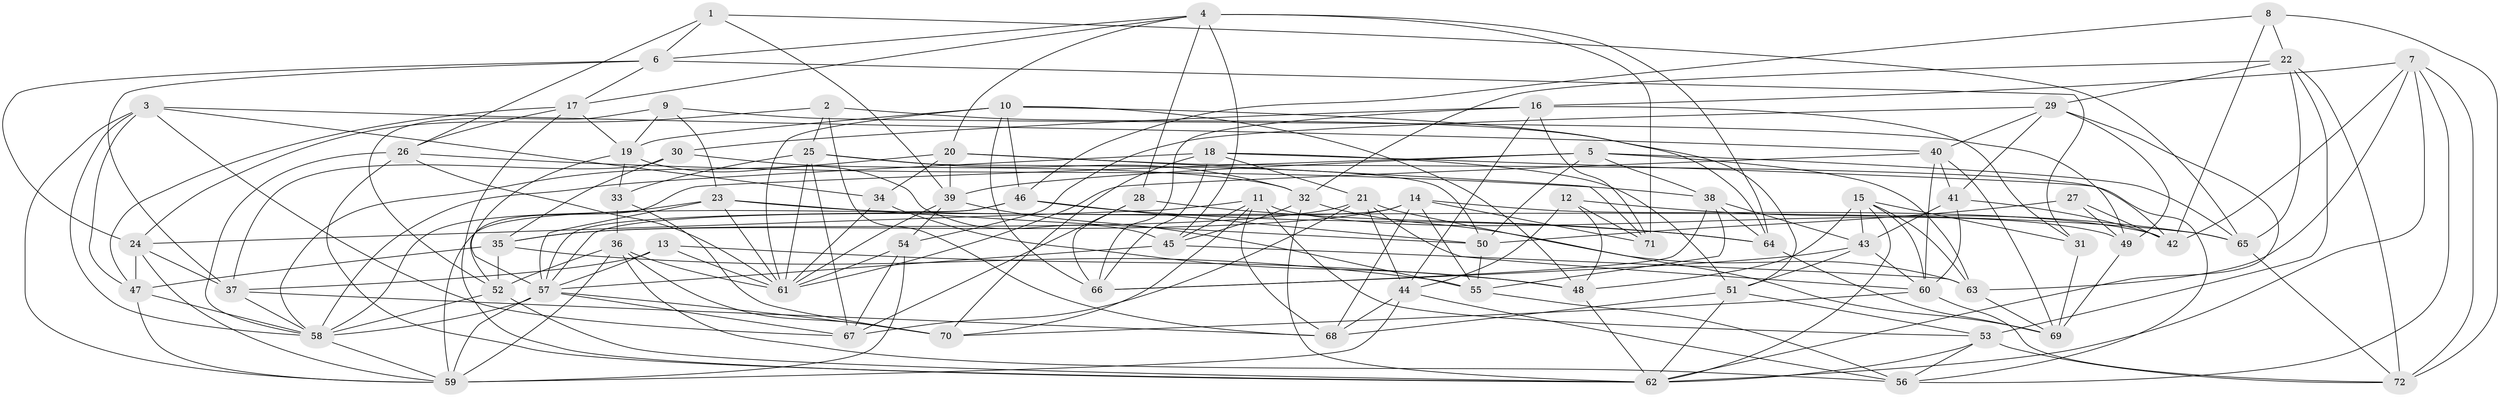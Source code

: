 // original degree distribution, {4: 1.0}
// Generated by graph-tools (version 1.1) at 2025/26/03/09/25 03:26:52]
// undirected, 72 vertices, 212 edges
graph export_dot {
graph [start="1"]
  node [color=gray90,style=filled];
  1;
  2;
  3;
  4;
  5;
  6;
  7;
  8;
  9;
  10;
  11;
  12;
  13;
  14;
  15;
  16;
  17;
  18;
  19;
  20;
  21;
  22;
  23;
  24;
  25;
  26;
  27;
  28;
  29;
  30;
  31;
  32;
  33;
  34;
  35;
  36;
  37;
  38;
  39;
  40;
  41;
  42;
  43;
  44;
  45;
  46;
  47;
  48;
  49;
  50;
  51;
  52;
  53;
  54;
  55;
  56;
  57;
  58;
  59;
  60;
  61;
  62;
  63;
  64;
  65;
  66;
  67;
  68;
  69;
  70;
  71;
  72;
  1 -- 6 [weight=1.0];
  1 -- 26 [weight=1.0];
  1 -- 39 [weight=1.0];
  1 -- 65 [weight=1.0];
  2 -- 24 [weight=1.0];
  2 -- 25 [weight=1.0];
  2 -- 51 [weight=1.0];
  2 -- 68 [weight=1.0];
  3 -- 34 [weight=1.0];
  3 -- 40 [weight=1.0];
  3 -- 47 [weight=1.0];
  3 -- 58 [weight=1.0];
  3 -- 59 [weight=1.0];
  3 -- 67 [weight=1.0];
  4 -- 6 [weight=1.0];
  4 -- 17 [weight=1.0];
  4 -- 20 [weight=1.0];
  4 -- 28 [weight=1.0];
  4 -- 45 [weight=1.0];
  4 -- 64 [weight=1.0];
  4 -- 71 [weight=2.0];
  5 -- 38 [weight=1.0];
  5 -- 39 [weight=1.0];
  5 -- 50 [weight=1.0];
  5 -- 52 [weight=1.0];
  5 -- 63 [weight=1.0];
  5 -- 65 [weight=1.0];
  6 -- 17 [weight=1.0];
  6 -- 24 [weight=1.0];
  6 -- 31 [weight=1.0];
  6 -- 37 [weight=1.0];
  7 -- 16 [weight=1.0];
  7 -- 42 [weight=1.0];
  7 -- 56 [weight=1.0];
  7 -- 62 [weight=1.0];
  7 -- 63 [weight=1.0];
  7 -- 72 [weight=1.0];
  8 -- 22 [weight=1.0];
  8 -- 42 [weight=1.0];
  8 -- 46 [weight=1.0];
  8 -- 72 [weight=1.0];
  9 -- 19 [weight=1.0];
  9 -- 23 [weight=1.0];
  9 -- 49 [weight=1.0];
  9 -- 52 [weight=1.0];
  10 -- 19 [weight=1.0];
  10 -- 46 [weight=1.0];
  10 -- 48 [weight=1.0];
  10 -- 61 [weight=1.0];
  10 -- 64 [weight=1.0];
  10 -- 66 [weight=1.0];
  11 -- 24 [weight=1.0];
  11 -- 45 [weight=1.0];
  11 -- 49 [weight=1.0];
  11 -- 53 [weight=1.0];
  11 -- 68 [weight=1.0];
  11 -- 70 [weight=1.0];
  12 -- 44 [weight=1.0];
  12 -- 48 [weight=1.0];
  12 -- 65 [weight=1.0];
  12 -- 71 [weight=1.0];
  13 -- 37 [weight=1.0];
  13 -- 48 [weight=1.0];
  13 -- 57 [weight=1.0];
  13 -- 61 [weight=1.0];
  14 -- 35 [weight=1.0];
  14 -- 42 [weight=1.0];
  14 -- 55 [weight=1.0];
  14 -- 57 [weight=1.0];
  14 -- 68 [weight=1.0];
  14 -- 71 [weight=1.0];
  15 -- 31 [weight=1.0];
  15 -- 43 [weight=1.0];
  15 -- 48 [weight=1.0];
  15 -- 60 [weight=1.0];
  15 -- 62 [weight=1.0];
  15 -- 63 [weight=1.0];
  16 -- 30 [weight=1.0];
  16 -- 31 [weight=1.0];
  16 -- 44 [weight=1.0];
  16 -- 66 [weight=1.0];
  16 -- 71 [weight=1.0];
  17 -- 19 [weight=1.0];
  17 -- 26 [weight=1.0];
  17 -- 47 [weight=1.0];
  17 -- 62 [weight=1.0];
  18 -- 21 [weight=1.0];
  18 -- 42 [weight=1.0];
  18 -- 51 [weight=1.0];
  18 -- 58 [weight=1.0];
  18 -- 66 [weight=1.0];
  18 -- 70 [weight=1.0];
  19 -- 33 [weight=1.0];
  19 -- 45 [weight=1.0];
  19 -- 57 [weight=1.0];
  20 -- 34 [weight=1.0];
  20 -- 39 [weight=1.0];
  20 -- 56 [weight=1.0];
  20 -- 58 [weight=1.0];
  20 -- 71 [weight=1.0];
  21 -- 35 [weight=1.0];
  21 -- 44 [weight=1.0];
  21 -- 60 [weight=1.0];
  21 -- 63 [weight=1.0];
  21 -- 67 [weight=1.0];
  22 -- 29 [weight=1.0];
  22 -- 32 [weight=1.0];
  22 -- 53 [weight=1.0];
  22 -- 65 [weight=1.0];
  22 -- 72 [weight=1.0];
  23 -- 50 [weight=1.0];
  23 -- 57 [weight=1.0];
  23 -- 58 [weight=1.0];
  23 -- 61 [weight=1.0];
  23 -- 65 [weight=1.0];
  24 -- 37 [weight=1.0];
  24 -- 47 [weight=1.0];
  24 -- 59 [weight=1.0];
  25 -- 32 [weight=1.0];
  25 -- 33 [weight=1.0];
  25 -- 50 [weight=1.0];
  25 -- 61 [weight=1.0];
  25 -- 67 [weight=1.0];
  26 -- 38 [weight=1.0];
  26 -- 58 [weight=1.0];
  26 -- 61 [weight=1.0];
  26 -- 62 [weight=1.0];
  27 -- 42 [weight=1.0];
  27 -- 49 [weight=2.0];
  27 -- 50 [weight=1.0];
  28 -- 64 [weight=1.0];
  28 -- 66 [weight=1.0];
  28 -- 67 [weight=1.0];
  29 -- 40 [weight=1.0];
  29 -- 41 [weight=1.0];
  29 -- 49 [weight=1.0];
  29 -- 54 [weight=1.0];
  29 -- 62 [weight=1.0];
  30 -- 32 [weight=1.0];
  30 -- 35 [weight=1.0];
  30 -- 37 [weight=1.0];
  31 -- 69 [weight=1.0];
  32 -- 45 [weight=1.0];
  32 -- 62 [weight=1.0];
  32 -- 69 [weight=1.0];
  33 -- 36 [weight=1.0];
  33 -- 70 [weight=1.0];
  34 -- 48 [weight=1.0];
  34 -- 61 [weight=1.0];
  35 -- 47 [weight=1.0];
  35 -- 52 [weight=1.0];
  35 -- 55 [weight=1.0];
  36 -- 52 [weight=1.0];
  36 -- 56 [weight=1.0];
  36 -- 59 [weight=1.0];
  36 -- 61 [weight=1.0];
  36 -- 70 [weight=1.0];
  37 -- 58 [weight=1.0];
  37 -- 68 [weight=1.0];
  38 -- 43 [weight=1.0];
  38 -- 55 [weight=1.0];
  38 -- 64 [weight=1.0];
  38 -- 66 [weight=1.0];
  39 -- 54 [weight=1.0];
  39 -- 55 [weight=1.0];
  39 -- 61 [weight=1.0];
  40 -- 41 [weight=1.0];
  40 -- 60 [weight=1.0];
  40 -- 61 [weight=1.0];
  40 -- 69 [weight=1.0];
  41 -- 42 [weight=1.0];
  41 -- 43 [weight=1.0];
  41 -- 60 [weight=2.0];
  43 -- 51 [weight=1.0];
  43 -- 60 [weight=1.0];
  43 -- 66 [weight=1.0];
  44 -- 56 [weight=1.0];
  44 -- 59 [weight=1.0];
  44 -- 68 [weight=1.0];
  45 -- 57 [weight=1.0];
  45 -- 63 [weight=1.0];
  46 -- 50 [weight=1.0];
  46 -- 57 [weight=1.0];
  46 -- 59 [weight=1.0];
  46 -- 64 [weight=1.0];
  47 -- 58 [weight=1.0];
  47 -- 59 [weight=1.0];
  48 -- 62 [weight=1.0];
  49 -- 69 [weight=1.0];
  50 -- 55 [weight=1.0];
  51 -- 53 [weight=1.0];
  51 -- 62 [weight=1.0];
  51 -- 68 [weight=1.0];
  52 -- 58 [weight=1.0];
  52 -- 62 [weight=1.0];
  53 -- 56 [weight=1.0];
  53 -- 62 [weight=1.0];
  53 -- 72 [weight=1.0];
  54 -- 59 [weight=2.0];
  54 -- 61 [weight=1.0];
  54 -- 67 [weight=1.0];
  55 -- 56 [weight=1.0];
  57 -- 58 [weight=1.0];
  57 -- 59 [weight=1.0];
  57 -- 67 [weight=1.0];
  57 -- 70 [weight=1.0];
  58 -- 59 [weight=1.0];
  60 -- 70 [weight=1.0];
  60 -- 72 [weight=1.0];
  63 -- 69 [weight=1.0];
  64 -- 69 [weight=1.0];
  65 -- 72 [weight=1.0];
}
